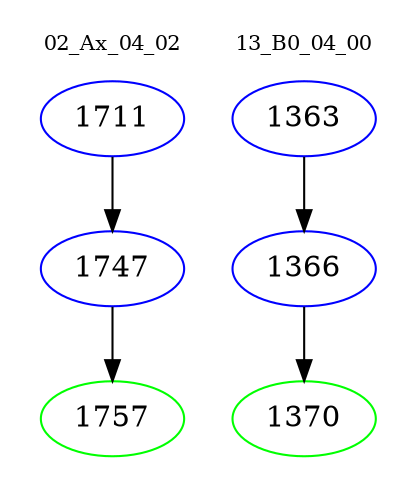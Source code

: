 digraph{
subgraph cluster_0 {
color = white
label = "02_Ax_04_02";
fontsize=10;
T0_1711 [label="1711", color="blue"]
T0_1711 -> T0_1747 [color="black"]
T0_1747 [label="1747", color="blue"]
T0_1747 -> T0_1757 [color="black"]
T0_1757 [label="1757", color="green"]
}
subgraph cluster_1 {
color = white
label = "13_B0_04_00";
fontsize=10;
T1_1363 [label="1363", color="blue"]
T1_1363 -> T1_1366 [color="black"]
T1_1366 [label="1366", color="blue"]
T1_1366 -> T1_1370 [color="black"]
T1_1370 [label="1370", color="green"]
}
}
